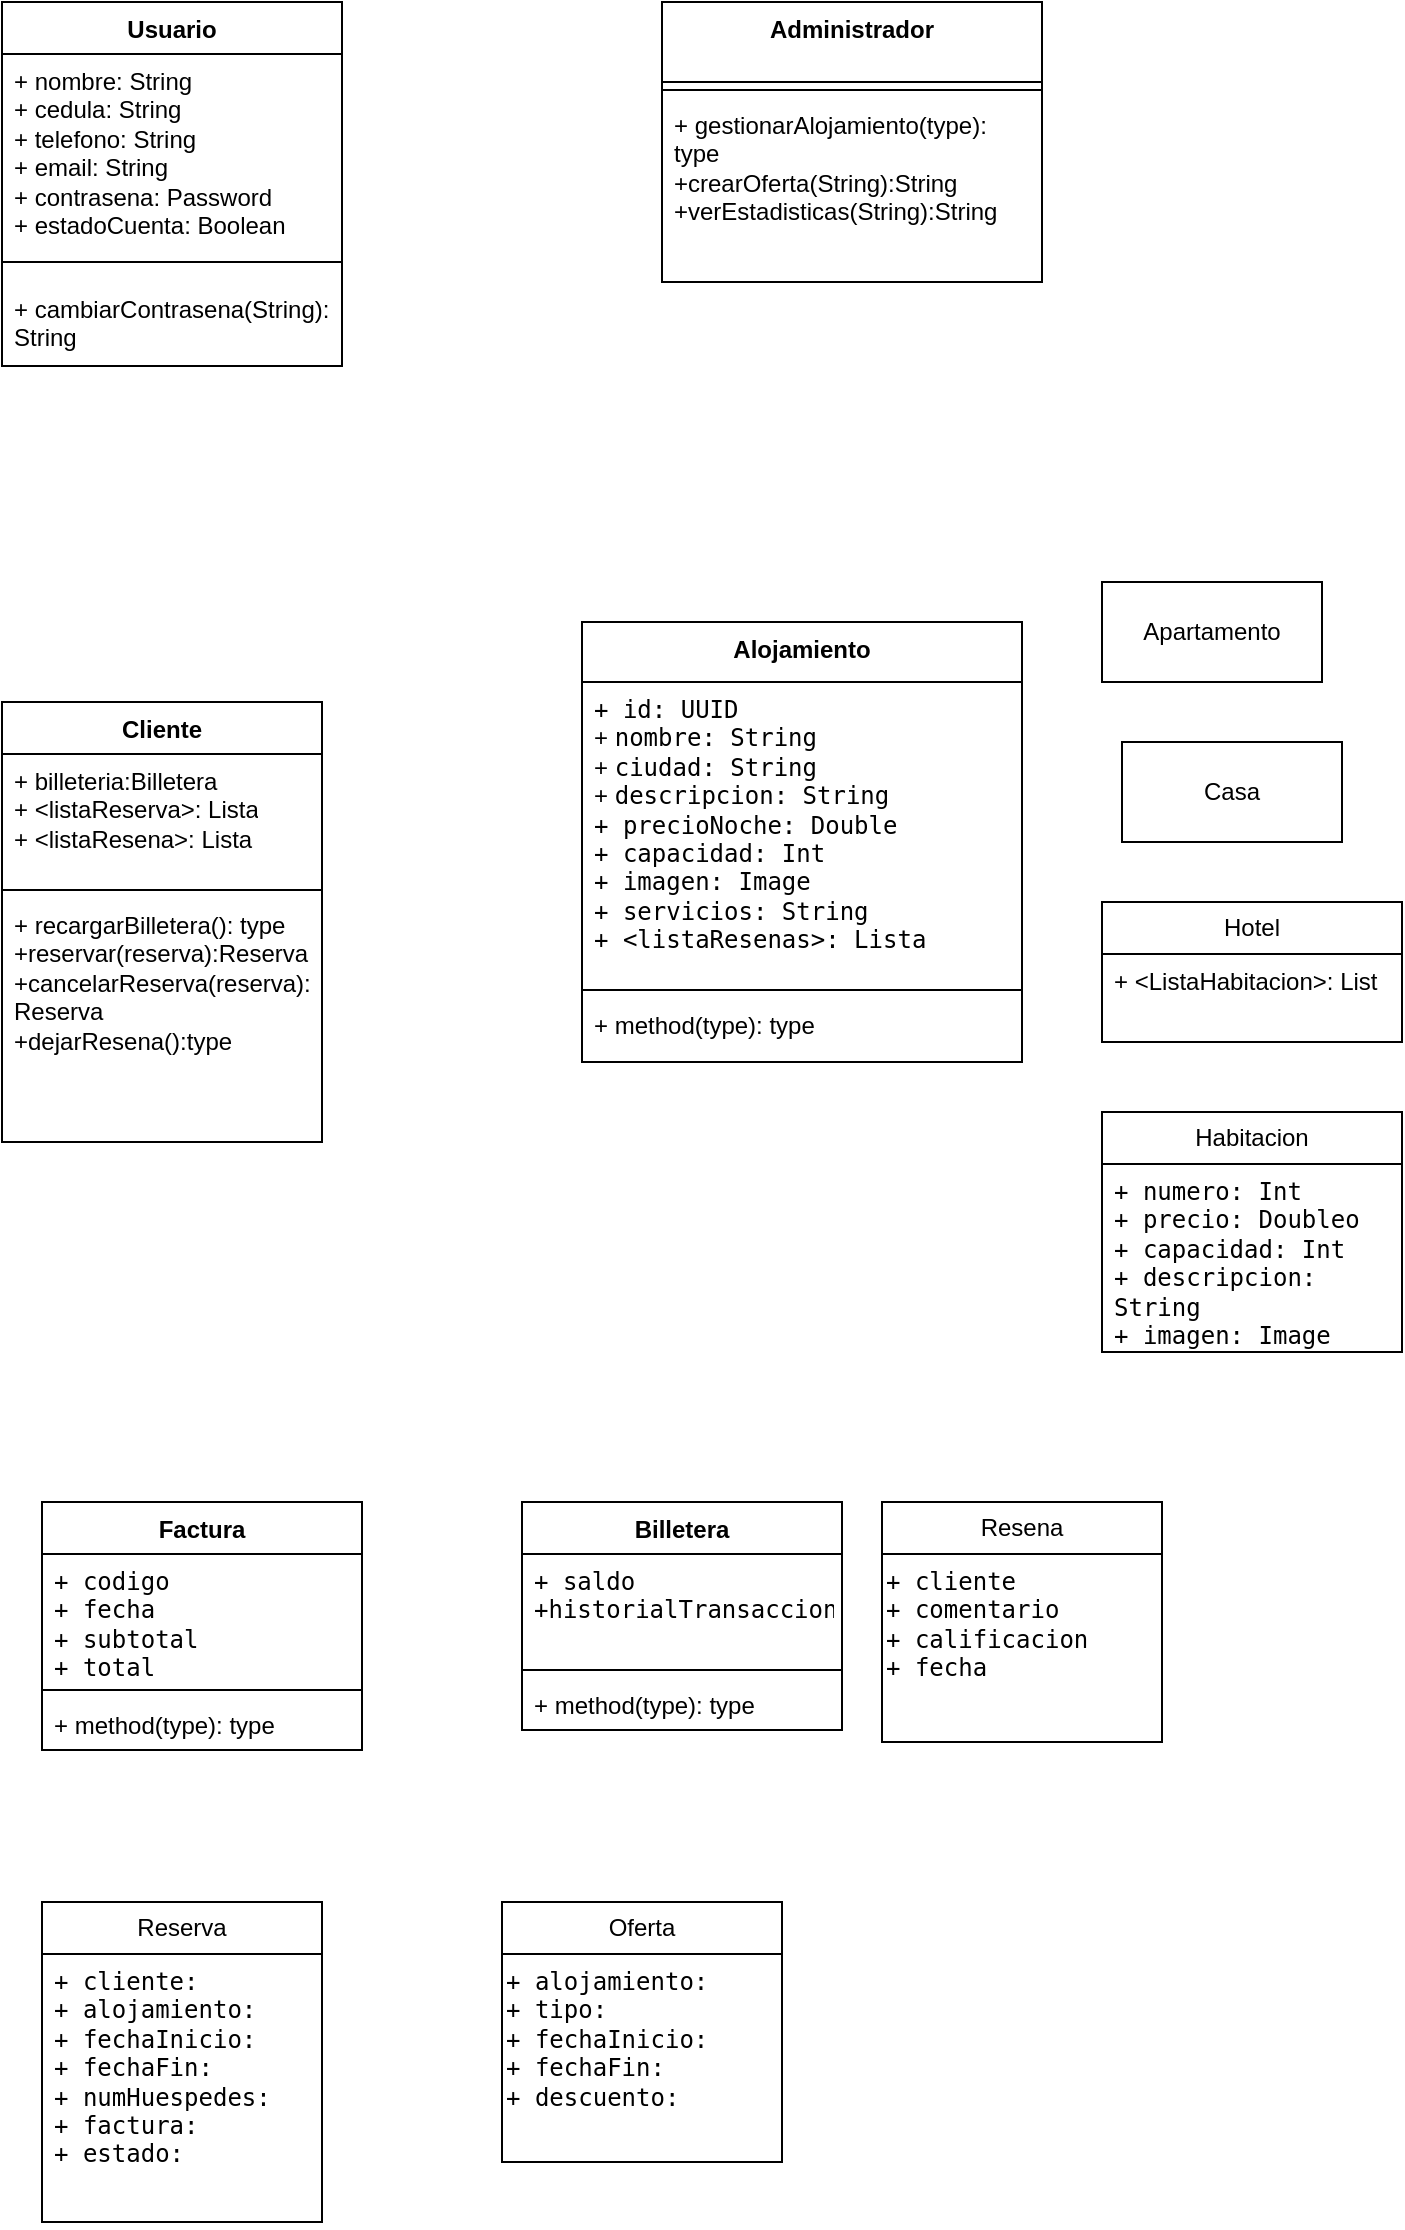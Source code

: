 <mxfile version="27.0.6">
  <diagram name="Página-1" id="UlvU2HE5NF8ueKRIxwhl">
    <mxGraphModel dx="1281" dy="663" grid="1" gridSize="10" guides="1" tooltips="1" connect="1" arrows="1" fold="1" page="1" pageScale="1" pageWidth="827" pageHeight="1169" math="0" shadow="0">
      <root>
        <mxCell id="0" />
        <mxCell id="1" parent="0" />
        <mxCell id="V0KUajpfroAsPHq7mNZ4-1" value="Usuario" style="swimlane;fontStyle=1;align=center;verticalAlign=top;childLayout=stackLayout;horizontal=1;startSize=26;horizontalStack=0;resizeParent=1;resizeParentMax=0;resizeLast=0;collapsible=1;marginBottom=0;whiteSpace=wrap;html=1;" parent="1" vertex="1">
          <mxGeometry x="40" y="30" width="170" height="182" as="geometry" />
        </mxCell>
        <mxCell id="V0KUajpfroAsPHq7mNZ4-2" value="+ nombre: String&lt;div&gt;+ cedula: String&lt;/div&gt;&lt;div&gt;+ telefono: String&lt;/div&gt;&lt;div&gt;+ email: String&lt;/div&gt;&lt;div&gt;+ contrasena: Password&lt;/div&gt;&lt;div&gt;+ estadoCuenta: Boolean&lt;/div&gt;" style="text;strokeColor=none;fillColor=none;align=left;verticalAlign=top;spacingLeft=4;spacingRight=4;overflow=hidden;rotatable=0;points=[[0,0.5],[1,0.5]];portConstraint=eastwest;whiteSpace=wrap;html=1;" parent="V0KUajpfroAsPHq7mNZ4-1" vertex="1">
          <mxGeometry y="26" width="170" height="94" as="geometry" />
        </mxCell>
        <mxCell id="V0KUajpfroAsPHq7mNZ4-3" value="" style="line;strokeWidth=1;fillColor=none;align=left;verticalAlign=middle;spacingTop=-1;spacingLeft=3;spacingRight=3;rotatable=0;labelPosition=right;points=[];portConstraint=eastwest;strokeColor=inherit;" parent="V0KUajpfroAsPHq7mNZ4-1" vertex="1">
          <mxGeometry y="120" width="170" height="20" as="geometry" />
        </mxCell>
        <mxCell id="V0KUajpfroAsPHq7mNZ4-4" value="+ cambiarContrasena(String): String&lt;div&gt;&lt;br&gt;&lt;/div&gt;" style="text;strokeColor=none;fillColor=none;align=left;verticalAlign=top;spacingLeft=4;spacingRight=4;overflow=hidden;rotatable=0;points=[[0,0.5],[1,0.5]];portConstraint=eastwest;whiteSpace=wrap;html=1;" parent="V0KUajpfroAsPHq7mNZ4-1" vertex="1">
          <mxGeometry y="140" width="170" height="42" as="geometry" />
        </mxCell>
        <mxCell id="V0KUajpfroAsPHq7mNZ4-5" value="Cliente" style="swimlane;fontStyle=1;align=center;verticalAlign=top;childLayout=stackLayout;horizontal=1;startSize=26;horizontalStack=0;resizeParent=1;resizeParentMax=0;resizeLast=0;collapsible=1;marginBottom=0;whiteSpace=wrap;html=1;" parent="1" vertex="1">
          <mxGeometry x="40" y="380" width="160" height="220" as="geometry" />
        </mxCell>
        <mxCell id="V0KUajpfroAsPHq7mNZ4-6" value="+ billeteria:Billetera&lt;br&gt;&lt;div&gt;+ &amp;lt;listaReserva&amp;gt;: Lista&lt;/div&gt;&lt;div&gt;+ &amp;lt;listaResena&amp;gt;: Lista&lt;/div&gt;" style="text;strokeColor=none;fillColor=none;align=left;verticalAlign=top;spacingLeft=4;spacingRight=4;overflow=hidden;rotatable=0;points=[[0,0.5],[1,0.5]];portConstraint=eastwest;whiteSpace=wrap;html=1;" parent="V0KUajpfroAsPHq7mNZ4-5" vertex="1">
          <mxGeometry y="26" width="160" height="64" as="geometry" />
        </mxCell>
        <mxCell id="V0KUajpfroAsPHq7mNZ4-7" value="" style="line;strokeWidth=1;fillColor=none;align=left;verticalAlign=middle;spacingTop=-1;spacingLeft=3;spacingRight=3;rotatable=0;labelPosition=right;points=[];portConstraint=eastwest;strokeColor=inherit;" parent="V0KUajpfroAsPHq7mNZ4-5" vertex="1">
          <mxGeometry y="90" width="160" height="8" as="geometry" />
        </mxCell>
        <mxCell id="V0KUajpfroAsPHq7mNZ4-8" value="+ recargarBilletera(): type&lt;div&gt;+reservar(reserva):Reserva&lt;/div&gt;&lt;div&gt;+cancelarReserva(reserva):&lt;/div&gt;&lt;div&gt;Reserva&lt;/div&gt;&lt;div&gt;+dejarResena():type&lt;/div&gt;&lt;div&gt;&lt;br&gt;&lt;/div&gt;" style="text;strokeColor=none;fillColor=none;align=left;verticalAlign=top;spacingLeft=4;spacingRight=4;overflow=hidden;rotatable=0;points=[[0,0.5],[1,0.5]];portConstraint=eastwest;whiteSpace=wrap;html=1;" parent="V0KUajpfroAsPHq7mNZ4-5" vertex="1">
          <mxGeometry y="98" width="160" height="122" as="geometry" />
        </mxCell>
        <mxCell id="V0KUajpfroAsPHq7mNZ4-9" value="Administrador" style="swimlane;fontStyle=1;align=center;verticalAlign=top;childLayout=stackLayout;horizontal=1;startSize=40;horizontalStack=0;resizeParent=1;resizeParentMax=0;resizeLast=0;collapsible=1;marginBottom=0;whiteSpace=wrap;html=1;" parent="1" vertex="1">
          <mxGeometry x="370" y="30" width="190" height="140" as="geometry" />
        </mxCell>
        <mxCell id="V0KUajpfroAsPHq7mNZ4-11" value="" style="line;strokeWidth=1;fillColor=none;align=left;verticalAlign=middle;spacingTop=-1;spacingLeft=3;spacingRight=3;rotatable=0;labelPosition=right;points=[];portConstraint=eastwest;strokeColor=inherit;" parent="V0KUajpfroAsPHq7mNZ4-9" vertex="1">
          <mxGeometry y="40" width="190" height="8" as="geometry" />
        </mxCell>
        <mxCell id="V0KUajpfroAsPHq7mNZ4-12" value="+ gestionarAlojamiento(type): type&lt;div&gt;+crearOferta(String):String&lt;/div&gt;&lt;div&gt;+verEstadisticas(String):String&lt;/div&gt;" style="text;strokeColor=none;fillColor=none;align=left;verticalAlign=top;spacingLeft=4;spacingRight=4;overflow=hidden;rotatable=0;points=[[0,0.5],[1,0.5]];portConstraint=eastwest;whiteSpace=wrap;html=1;" parent="V0KUajpfroAsPHq7mNZ4-9" vertex="1">
          <mxGeometry y="48" width="190" height="92" as="geometry" />
        </mxCell>
        <mxCell id="V0KUajpfroAsPHq7mNZ4-13" value="Alojamiento" style="swimlane;fontStyle=1;align=center;verticalAlign=top;childLayout=stackLayout;horizontal=1;startSize=30;horizontalStack=0;resizeParent=1;resizeParentMax=0;resizeLast=0;collapsible=1;marginBottom=0;whiteSpace=wrap;html=1;" parent="1" vertex="1">
          <mxGeometry x="330" y="340" width="220" height="220" as="geometry">
            <mxRectangle x="520" y="320" width="100" height="30" as="alternateBounds" />
          </mxGeometry>
        </mxCell>
        <mxCell id="V0KUajpfroAsPHq7mNZ4-17" value="&lt;div&gt;&lt;code data-end=&quot;783&quot; data-start=&quot;779&quot;&gt;+ id: UUID&lt;/code&gt;&lt;/div&gt;&lt;div&gt;+&amp;nbsp;&lt;code data-end=&quot;793&quot; data-start=&quot;785&quot;&gt;nombre: String&lt;/code&gt;&lt;/div&gt;&lt;div&gt;+&amp;nbsp;&lt;code data-end=&quot;803&quot; data-start=&quot;795&quot;&gt;ciudad: String&lt;/code&gt;&lt;/div&gt;&lt;div&gt;+&amp;nbsp;&lt;code data-end=&quot;818&quot; data-start=&quot;805&quot;&gt;descripcion: String&lt;/code&gt;&lt;/div&gt;&lt;div&gt;&lt;code data-end=&quot;833&quot; data-start=&quot;820&quot;&gt;+ precioNoche: Double&lt;/code&gt;&lt;/div&gt;&lt;div&gt;&lt;code data-end=&quot;846&quot; data-start=&quot;835&quot;&gt;+ capacidad: Int&lt;/code&gt;&lt;/div&gt;&lt;div&gt;&lt;code data-end=&quot;856&quot; data-start=&quot;848&quot;&gt;+ imagen: Image&lt;/code&gt;&lt;/div&gt;&lt;div&gt;&lt;code data-end=&quot;869&quot; data-start=&quot;858&quot;&gt;+ servicios: String&lt;/code&gt;&lt;/div&gt;&lt;div&gt;&lt;code data-end=&quot;885&quot; data-start=&quot;871&quot;&gt;+ &amp;lt;listaResenas&amp;gt;: Lista&lt;/code&gt;&lt;/div&gt;" style="text;strokeColor=none;fillColor=none;align=left;verticalAlign=top;spacingLeft=4;spacingRight=4;overflow=hidden;rotatable=0;points=[[0,0.5],[1,0.5]];portConstraint=eastwest;whiteSpace=wrap;html=1;" parent="V0KUajpfroAsPHq7mNZ4-13" vertex="1">
          <mxGeometry y="30" width="220" height="150" as="geometry" />
        </mxCell>
        <mxCell id="V0KUajpfroAsPHq7mNZ4-15" value="" style="line;strokeWidth=1;fillColor=none;align=left;verticalAlign=middle;spacingTop=-1;spacingLeft=3;spacingRight=3;rotatable=0;labelPosition=right;points=[];portConstraint=eastwest;strokeColor=inherit;" parent="V0KUajpfroAsPHq7mNZ4-13" vertex="1">
          <mxGeometry y="180" width="220" height="8" as="geometry" />
        </mxCell>
        <mxCell id="V0KUajpfroAsPHq7mNZ4-16" value="+ method(type): type" style="text;strokeColor=none;fillColor=none;align=left;verticalAlign=top;spacingLeft=4;spacingRight=4;overflow=hidden;rotatable=0;points=[[0,0.5],[1,0.5]];portConstraint=eastwest;whiteSpace=wrap;html=1;" parent="V0KUajpfroAsPHq7mNZ4-13" vertex="1">
          <mxGeometry y="188" width="220" height="32" as="geometry" />
        </mxCell>
        <mxCell id="PYzfADlr74QwkePmsEBO-9" value="Casa" style="html=1;whiteSpace=wrap;" vertex="1" parent="1">
          <mxGeometry x="600" y="400" width="110" height="50" as="geometry" />
        </mxCell>
        <mxCell id="PYzfADlr74QwkePmsEBO-10" value="Apartamento" style="html=1;whiteSpace=wrap;" vertex="1" parent="1">
          <mxGeometry x="590" y="320" width="110" height="50" as="geometry" />
        </mxCell>
        <mxCell id="PYzfADlr74QwkePmsEBO-12" value="Hotel" style="swimlane;fontStyle=0;childLayout=stackLayout;horizontal=1;startSize=26;fillColor=none;horizontalStack=0;resizeParent=1;resizeParentMax=0;resizeLast=0;collapsible=1;marginBottom=0;whiteSpace=wrap;html=1;" vertex="1" parent="1">
          <mxGeometry x="590" y="480" width="150" height="70" as="geometry" />
        </mxCell>
        <mxCell id="PYzfADlr74QwkePmsEBO-13" value="+ &amp;lt;ListaHabitacion&amp;gt;: List" style="text;strokeColor=none;fillColor=none;align=left;verticalAlign=top;spacingLeft=4;spacingRight=4;overflow=hidden;rotatable=0;points=[[0,0.5],[1,0.5]];portConstraint=eastwest;whiteSpace=wrap;html=1;" vertex="1" parent="PYzfADlr74QwkePmsEBO-12">
          <mxGeometry y="26" width="150" height="44" as="geometry" />
        </mxCell>
        <mxCell id="PYzfADlr74QwkePmsEBO-16" value="Habitacion" style="swimlane;fontStyle=0;childLayout=stackLayout;horizontal=1;startSize=26;fillColor=none;horizontalStack=0;resizeParent=1;resizeParentMax=0;resizeLast=0;collapsible=1;marginBottom=0;whiteSpace=wrap;html=1;" vertex="1" parent="1">
          <mxGeometry x="590" y="585" width="150" height="120" as="geometry" />
        </mxCell>
        <mxCell id="PYzfADlr74QwkePmsEBO-17" value="&lt;code data-end=&quot;1090&quot; data-start=&quot;1082&quot;&gt;+ numero: Int&lt;/code&gt;&lt;div&gt;&lt;code data-end=&quot;1100&quot; data-start=&quot;1092&quot;&gt;+ precio: Doubleo&lt;/code&gt;&lt;/div&gt;&lt;div&gt;&lt;code data-end=&quot;1113&quot; data-start=&quot;1102&quot;&gt;+ capacidad: Int&lt;/code&gt;&lt;/div&gt;&lt;div&gt;&lt;code data-end=&quot;1128&quot; data-start=&quot;1115&quot;&gt;+ descripcion: String&lt;/code&gt;&lt;/div&gt;&lt;div&gt;&lt;code data-end=&quot;1138&quot; data-start=&quot;1130&quot;&gt;+ imagen: Image&lt;/code&gt;&lt;/div&gt;" style="text;strokeColor=none;fillColor=none;align=left;verticalAlign=top;spacingLeft=4;spacingRight=4;overflow=hidden;rotatable=0;points=[[0,0.5],[1,0.5]];portConstraint=eastwest;whiteSpace=wrap;html=1;" vertex="1" parent="PYzfADlr74QwkePmsEBO-16">
          <mxGeometry y="26" width="150" height="94" as="geometry" />
        </mxCell>
        <mxCell id="PYzfADlr74QwkePmsEBO-18" value="Billetera" style="swimlane;fontStyle=1;align=center;verticalAlign=top;childLayout=stackLayout;horizontal=1;startSize=26;horizontalStack=0;resizeParent=1;resizeParentMax=0;resizeLast=0;collapsible=1;marginBottom=0;whiteSpace=wrap;html=1;" vertex="1" parent="1">
          <mxGeometry x="300" y="780" width="160" height="114" as="geometry" />
        </mxCell>
        <mxCell id="PYzfADlr74QwkePmsEBO-19" value="&lt;code data-end=&quot;1419&quot; data-start=&quot;1412&quot;&gt;+ saldo&lt;/code&gt;&lt;div&gt;&lt;code data-end=&quot;1445&quot; data-start=&quot;1421&quot;&gt;+historialTransacciones&lt;/code&gt;&lt;/div&gt;" style="text;strokeColor=none;fillColor=none;align=left;verticalAlign=top;spacingLeft=4;spacingRight=4;overflow=hidden;rotatable=0;points=[[0,0.5],[1,0.5]];portConstraint=eastwest;whiteSpace=wrap;html=1;" vertex="1" parent="PYzfADlr74QwkePmsEBO-18">
          <mxGeometry y="26" width="160" height="54" as="geometry" />
        </mxCell>
        <mxCell id="PYzfADlr74QwkePmsEBO-20" value="" style="line;strokeWidth=1;fillColor=none;align=left;verticalAlign=middle;spacingTop=-1;spacingLeft=3;spacingRight=3;rotatable=0;labelPosition=right;points=[];portConstraint=eastwest;strokeColor=inherit;" vertex="1" parent="PYzfADlr74QwkePmsEBO-18">
          <mxGeometry y="80" width="160" height="8" as="geometry" />
        </mxCell>
        <mxCell id="PYzfADlr74QwkePmsEBO-21" value="+ method(type): type" style="text;strokeColor=none;fillColor=none;align=left;verticalAlign=top;spacingLeft=4;spacingRight=4;overflow=hidden;rotatable=0;points=[[0,0.5],[1,0.5]];portConstraint=eastwest;whiteSpace=wrap;html=1;" vertex="1" parent="PYzfADlr74QwkePmsEBO-18">
          <mxGeometry y="88" width="160" height="26" as="geometry" />
        </mxCell>
        <mxCell id="PYzfADlr74QwkePmsEBO-22" value="Factura" style="swimlane;fontStyle=1;align=center;verticalAlign=top;childLayout=stackLayout;horizontal=1;startSize=26;horizontalStack=0;resizeParent=1;resizeParentMax=0;resizeLast=0;collapsible=1;marginBottom=0;whiteSpace=wrap;html=1;" vertex="1" parent="1">
          <mxGeometry x="60" y="780" width="160" height="124" as="geometry" />
        </mxCell>
        <mxCell id="PYzfADlr74QwkePmsEBO-23" value="&lt;code data-end=&quot;1314&quot; data-start=&quot;1306&quot;&gt;+ codigo&lt;/code&gt;&lt;div&gt;&lt;code data-end=&quot;1323&quot; data-start=&quot;1316&quot;&gt;+ fecha&lt;/code&gt;&lt;/div&gt;&lt;div&gt;&lt;code data-end=&quot;1335&quot; data-start=&quot;1325&quot;&gt;+ subtotal&lt;/code&gt;&lt;/div&gt;&lt;div&gt;&lt;code data-end=&quot;1344&quot; data-start=&quot;1337&quot;&gt;+ total&lt;/code&gt;&lt;/div&gt;" style="text;strokeColor=none;fillColor=none;align=left;verticalAlign=top;spacingLeft=4;spacingRight=4;overflow=hidden;rotatable=0;points=[[0,0.5],[1,0.5]];portConstraint=eastwest;whiteSpace=wrap;html=1;" vertex="1" parent="PYzfADlr74QwkePmsEBO-22">
          <mxGeometry y="26" width="160" height="64" as="geometry" />
        </mxCell>
        <mxCell id="PYzfADlr74QwkePmsEBO-24" value="" style="line;strokeWidth=1;fillColor=none;align=left;verticalAlign=middle;spacingTop=-1;spacingLeft=3;spacingRight=3;rotatable=0;labelPosition=right;points=[];portConstraint=eastwest;strokeColor=inherit;" vertex="1" parent="PYzfADlr74QwkePmsEBO-22">
          <mxGeometry y="90" width="160" height="8" as="geometry" />
        </mxCell>
        <mxCell id="PYzfADlr74QwkePmsEBO-25" value="+ method(type): type" style="text;strokeColor=none;fillColor=none;align=left;verticalAlign=top;spacingLeft=4;spacingRight=4;overflow=hidden;rotatable=0;points=[[0,0.5],[1,0.5]];portConstraint=eastwest;whiteSpace=wrap;html=1;" vertex="1" parent="PYzfADlr74QwkePmsEBO-22">
          <mxGeometry y="98" width="160" height="26" as="geometry" />
        </mxCell>
        <mxCell id="PYzfADlr74QwkePmsEBO-26" value="Resena" style="swimlane;fontStyle=0;childLayout=stackLayout;horizontal=1;startSize=26;fillColor=none;horizontalStack=0;resizeParent=1;resizeParentMax=0;resizeLast=0;collapsible=1;marginBottom=0;whiteSpace=wrap;html=1;" vertex="1" parent="1">
          <mxGeometry x="480" y="780" width="140" height="120" as="geometry" />
        </mxCell>
        <mxCell id="PYzfADlr74QwkePmsEBO-39" value="&lt;code data-start=&quot;1516&quot; data-end=&quot;1525&quot;&gt;+ cliente&lt;/code&gt;&lt;div&gt;&lt;code data-start=&quot;1527&quot; data-end=&quot;1539&quot;&gt;+ comentario&lt;/code&gt;&lt;/div&gt;&lt;div&gt;&lt;code data-start=&quot;1541&quot; data-end=&quot;1555&quot;&gt;+ calificacion&lt;/code&gt;&lt;/div&gt;&lt;div&gt;&lt;code data-start=&quot;1557&quot; data-end=&quot;1564&quot;&gt;+ fecha&lt;/code&gt;&lt;/div&gt;" style="text;whiteSpace=wrap;html=1;" vertex="1" parent="PYzfADlr74QwkePmsEBO-26">
          <mxGeometry y="26" width="140" height="94" as="geometry" />
        </mxCell>
        <mxCell id="PYzfADlr74QwkePmsEBO-30" value="Oferta" style="swimlane;fontStyle=0;childLayout=stackLayout;horizontal=1;startSize=26;fillColor=none;horizontalStack=0;resizeParent=1;resizeParentMax=0;resizeLast=0;collapsible=1;marginBottom=0;whiteSpace=wrap;html=1;" vertex="1" parent="1">
          <mxGeometry x="290" y="980" width="140" height="130" as="geometry" />
        </mxCell>
        <mxCell id="PYzfADlr74QwkePmsEBO-38" value="&lt;code data-start=&quot;1594&quot; data-end=&quot;1607&quot;&gt;+ alojamiento:&lt;/code&gt;&lt;div&gt;&lt;code data-start=&quot;1609&quot; data-end=&quot;1615&quot;&gt;+ tipo:&lt;/code&gt;&lt;/div&gt;&lt;div&gt;&lt;code data-start=&quot;1617&quot; data-end=&quot;1630&quot;&gt;+ fechaInicio:&lt;/code&gt;&lt;/div&gt;&lt;div&gt;&lt;code data-start=&quot;1632&quot; data-end=&quot;1642&quot;&gt;+ fechaFin:&lt;/code&gt;&lt;/div&gt;&lt;div&gt;&lt;code data-start=&quot;1644&quot; data-end=&quot;1655&quot;&gt;+ descuento:&lt;/code&gt;&lt;/div&gt;" style="text;whiteSpace=wrap;html=1;" vertex="1" parent="PYzfADlr74QwkePmsEBO-30">
          <mxGeometry y="26" width="140" height="104" as="geometry" />
        </mxCell>
        <mxCell id="PYzfADlr74QwkePmsEBO-34" value="Reserva" style="swimlane;fontStyle=0;childLayout=stackLayout;horizontal=1;startSize=26;fillColor=none;horizontalStack=0;resizeParent=1;resizeParentMax=0;resizeLast=0;collapsible=1;marginBottom=0;whiteSpace=wrap;html=1;" vertex="1" parent="1">
          <mxGeometry x="60" y="980" width="140" height="160" as="geometry" />
        </mxCell>
        <mxCell id="PYzfADlr74QwkePmsEBO-35" value="&lt;code data-end=&quot;1196&quot; data-start=&quot;1187&quot;&gt;+ cliente:&lt;/code&gt;&lt;div&gt;&lt;code data-end=&quot;1211&quot; data-start=&quot;1198&quot;&gt;+ alojamiento:&lt;/code&gt;&lt;/div&gt;&lt;div&gt;&lt;code data-end=&quot;1226&quot; data-start=&quot;1213&quot;&gt;+ fechaInicio:&lt;/code&gt;&lt;/div&gt;&lt;div&gt;&lt;code data-end=&quot;1238&quot; data-start=&quot;1228&quot;&gt;+ fechaFin:&lt;/code&gt;&lt;/div&gt;&lt;div&gt;&lt;code data-end=&quot;1254&quot; data-start=&quot;1240&quot;&gt;+ numHuespedes:&lt;/code&gt;&lt;/div&gt;&lt;div&gt;&lt;code data-end=&quot;1265&quot; data-start=&quot;1256&quot;&gt;+ factura:&lt;/code&gt;&lt;/div&gt;&lt;div&gt;&lt;code data-end=&quot;1275&quot; data-start=&quot;1267&quot;&gt;+ estado:&lt;/code&gt;&lt;/div&gt;" style="text;strokeColor=none;fillColor=none;align=left;verticalAlign=top;spacingLeft=4;spacingRight=4;overflow=hidden;rotatable=0;points=[[0,0.5],[1,0.5]];portConstraint=eastwest;whiteSpace=wrap;html=1;" vertex="1" parent="PYzfADlr74QwkePmsEBO-34">
          <mxGeometry y="26" width="140" height="134" as="geometry" />
        </mxCell>
      </root>
    </mxGraphModel>
  </diagram>
</mxfile>
